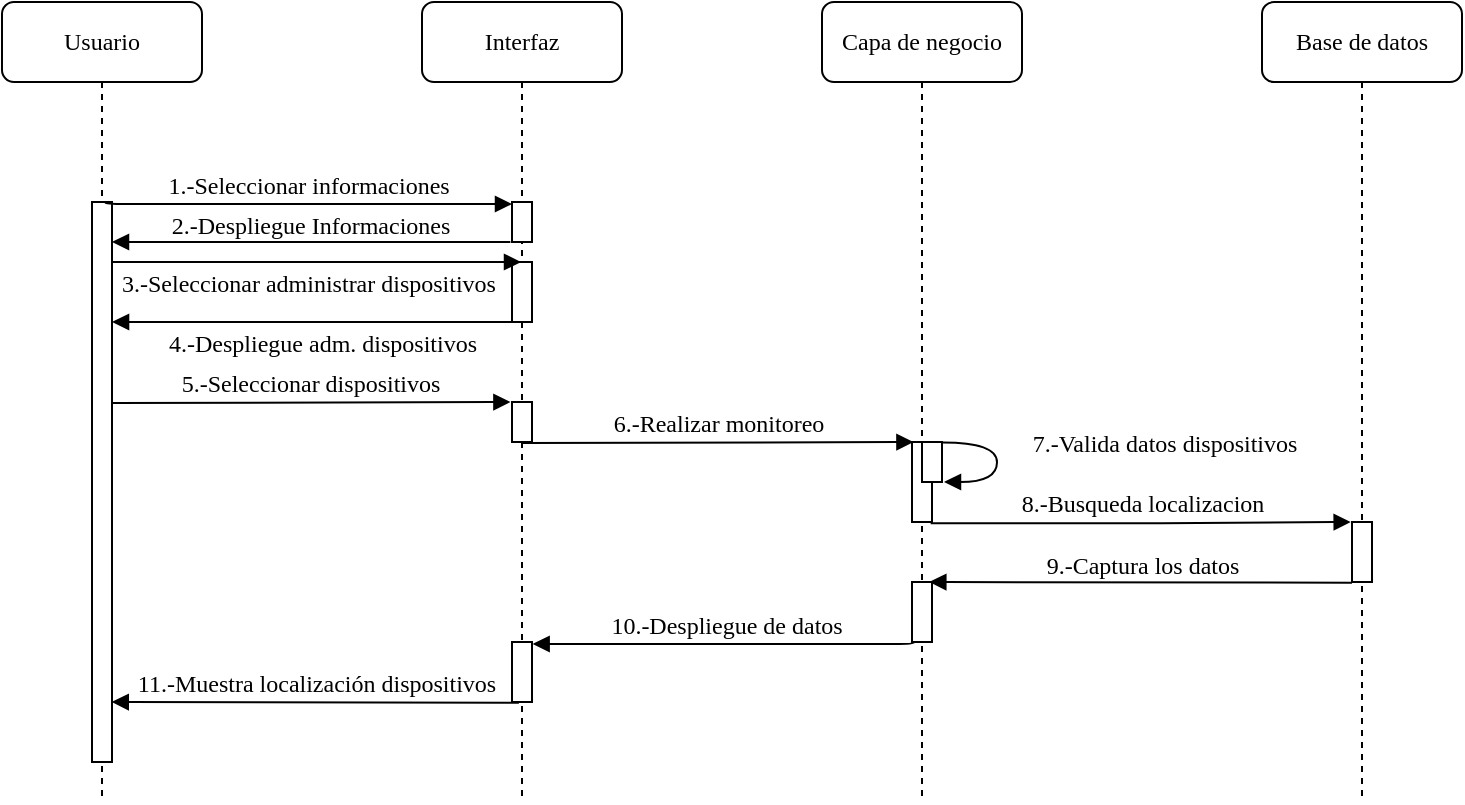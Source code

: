 <mxfile version="24.7.14">
  <diagram name="Página-1" id="nZAmSAwmiweM6L6BnX0c">
    <mxGraphModel grid="1" page="1" gridSize="10" guides="1" tooltips="1" connect="1" arrows="1" fold="1" pageScale="1" pageWidth="827" pageHeight="1169" math="0" shadow="0">
      <root>
        <mxCell id="0" />
        <mxCell id="1" parent="0" />
        <mxCell id="QRlBJae7Lshf3TAsS9Rg-1" value="Interfaz" style="shape=umlLifeline;perimeter=lifelinePerimeter;whiteSpace=wrap;html=1;container=1;collapsible=0;recursiveResize=0;outlineConnect=0;rounded=1;shadow=0;comic=0;labelBackgroundColor=none;strokeWidth=1;fontFamily=Verdana;fontSize=12;align=center;" vertex="1" parent="1">
          <mxGeometry x="400" y="40" width="100" height="400" as="geometry" />
        </mxCell>
        <mxCell id="QRlBJae7Lshf3TAsS9Rg-2" value="" style="html=1;points=[];perimeter=orthogonalPerimeter;rounded=0;shadow=0;comic=0;labelBackgroundColor=none;strokeWidth=1;fontFamily=Verdana;fontSize=12;align=center;" vertex="1" parent="QRlBJae7Lshf3TAsS9Rg-1">
          <mxGeometry x="45" y="100" width="10" height="20" as="geometry" />
        </mxCell>
        <mxCell id="QRlBJae7Lshf3TAsS9Rg-3" value="" style="html=1;points=[];perimeter=orthogonalPerimeter;rounded=0;shadow=0;comic=0;labelBackgroundColor=none;strokeWidth=1;fontFamily=Verdana;fontSize=12;align=center;" vertex="1" parent="QRlBJae7Lshf3TAsS9Rg-1">
          <mxGeometry x="45" y="130" width="10" height="30" as="geometry" />
        </mxCell>
        <mxCell id="QRlBJae7Lshf3TAsS9Rg-4" value="" style="html=1;points=[];perimeter=orthogonalPerimeter;rounded=0;shadow=0;comic=0;labelBackgroundColor=none;strokeWidth=1;fontFamily=Verdana;fontSize=12;align=center;" vertex="1" parent="QRlBJae7Lshf3TAsS9Rg-1">
          <mxGeometry x="45" y="320" width="10" height="30" as="geometry" />
        </mxCell>
        <mxCell id="QRlBJae7Lshf3TAsS9Rg-5" value="" style="html=1;points=[];perimeter=orthogonalPerimeter;rounded=0;shadow=0;comic=0;labelBackgroundColor=none;strokeWidth=1;fontFamily=Verdana;fontSize=12;align=center;" vertex="1" parent="QRlBJae7Lshf3TAsS9Rg-1">
          <mxGeometry x="45" y="200" width="10" height="20" as="geometry" />
        </mxCell>
        <mxCell id="QRlBJae7Lshf3TAsS9Rg-9" value="Capa de negocio" style="shape=umlLifeline;perimeter=lifelinePerimeter;whiteSpace=wrap;html=1;container=1;collapsible=0;recursiveResize=0;outlineConnect=0;rounded=1;shadow=0;comic=0;labelBackgroundColor=none;strokeWidth=1;fontFamily=Verdana;fontSize=12;align=center;" vertex="1" parent="1">
          <mxGeometry x="600" y="40" width="100" height="400" as="geometry" />
        </mxCell>
        <mxCell id="QRlBJae7Lshf3TAsS9Rg-10" value="" style="html=1;points=[];perimeter=orthogonalPerimeter;rounded=0;shadow=0;comic=0;labelBackgroundColor=none;strokeWidth=1;fontFamily=Verdana;fontSize=12;align=center;" vertex="1" parent="QRlBJae7Lshf3TAsS9Rg-9">
          <mxGeometry x="45" y="220" width="10" height="40" as="geometry" />
        </mxCell>
        <mxCell id="QRlBJae7Lshf3TAsS9Rg-11" value="" style="html=1;points=[];perimeter=orthogonalPerimeter;rounded=0;shadow=0;comic=0;labelBackgroundColor=none;strokeWidth=1;fontFamily=Verdana;fontSize=12;align=center;" vertex="1" parent="QRlBJae7Lshf3TAsS9Rg-9">
          <mxGeometry x="50" y="220" width="10" height="20" as="geometry" />
        </mxCell>
        <mxCell id="QRlBJae7Lshf3TAsS9Rg-12" value="7.-Valida datos dispositivos" style="html=1;verticalAlign=bottom;endArrow=block;labelBackgroundColor=none;fontFamily=Verdana;fontSize=12;elbow=vertical;edgeStyle=orthogonalEdgeStyle;curved=1;entryX=1.1;entryY=1;entryPerimeter=0;entryDx=0;entryDy=0;exitX=1.02;exitY=0.012;exitDx=0;exitDy=0;exitPerimeter=0;" edge="1" parent="QRlBJae7Lshf3TAsS9Rg-9" source="QRlBJae7Lshf3TAsS9Rg-11" target="QRlBJae7Lshf3TAsS9Rg-11">
          <mxGeometry x="0.008" y="83" relative="1" as="geometry">
            <mxPoint x="77.5" y="219.97" as="sourcePoint" />
            <mxPoint x="82.503" y="258.303" as="targetPoint" />
            <Array as="points">
              <mxPoint x="87.5" y="220" />
              <mxPoint x="87.5" y="240" />
            </Array>
            <mxPoint as="offset" />
          </mxGeometry>
        </mxCell>
        <mxCell id="QRlBJae7Lshf3TAsS9Rg-46" value="" style="html=1;points=[];perimeter=orthogonalPerimeter;rounded=0;shadow=0;comic=0;labelBackgroundColor=none;strokeWidth=1;fontFamily=Verdana;fontSize=12;align=center;" vertex="1" parent="QRlBJae7Lshf3TAsS9Rg-9">
          <mxGeometry x="45" y="290" width="10" height="30" as="geometry" />
        </mxCell>
        <mxCell id="QRlBJae7Lshf3TAsS9Rg-18" value="Base de datos" style="shape=umlLifeline;perimeter=lifelinePerimeter;whiteSpace=wrap;html=1;container=1;collapsible=0;recursiveResize=0;outlineConnect=0;rounded=1;shadow=0;comic=0;labelBackgroundColor=none;strokeWidth=1;fontFamily=Verdana;fontSize=12;align=center;" vertex="1" parent="1">
          <mxGeometry x="820" y="40" width="100" height="400" as="geometry" />
        </mxCell>
        <mxCell id="QRlBJae7Lshf3TAsS9Rg-19" value="" style="html=1;points=[];perimeter=orthogonalPerimeter;rounded=0;shadow=0;comic=0;labelBackgroundColor=none;strokeWidth=1;fontFamily=Verdana;fontSize=12;align=center;" vertex="1" parent="QRlBJae7Lshf3TAsS9Rg-18">
          <mxGeometry x="45" y="260" width="10" height="30" as="geometry" />
        </mxCell>
        <mxCell id="QRlBJae7Lshf3TAsS9Rg-21" value="Usuario" style="shape=umlLifeline;perimeter=lifelinePerimeter;whiteSpace=wrap;html=1;container=1;collapsible=0;recursiveResize=0;outlineConnect=0;rounded=1;shadow=0;comic=0;labelBackgroundColor=none;strokeWidth=1;fontFamily=Verdana;fontSize=12;align=center;" vertex="1" parent="1">
          <mxGeometry x="190" y="40" width="100" height="400" as="geometry" />
        </mxCell>
        <mxCell id="QRlBJae7Lshf3TAsS9Rg-22" value="" style="html=1;points=[];perimeter=orthogonalPerimeter;rounded=0;shadow=0;comic=0;labelBackgroundColor=none;strokeWidth=1;fontFamily=Verdana;fontSize=12;align=center;" vertex="1" parent="QRlBJae7Lshf3TAsS9Rg-21">
          <mxGeometry x="45" y="100" width="10" height="280" as="geometry" />
        </mxCell>
        <mxCell id="QRlBJae7Lshf3TAsS9Rg-23" value="1.-Seleccionar informaciones" style="html=1;verticalAlign=bottom;endArrow=block;entryX=0;entryY=0;labelBackgroundColor=none;fontFamily=Verdana;fontSize=12;edgeStyle=elbowEdgeStyle;elbow=vertical;exitX=0.68;exitY=-0.003;exitDx=0;exitDy=0;exitPerimeter=0;" edge="1" parent="1">
          <mxGeometry relative="1" as="geometry">
            <mxPoint x="241.8" y="140" as="sourcePoint" />
            <mxPoint as="offset" />
            <mxPoint x="445" y="141.5" as="targetPoint" />
          </mxGeometry>
        </mxCell>
        <mxCell id="QRlBJae7Lshf3TAsS9Rg-27" value="3.-Seleccionar administrar dispositivos" style="html=1;verticalAlign=bottom;endArrow=block;labelBackgroundColor=none;fontFamily=Verdana;fontSize=12;edgeStyle=elbowEdgeStyle;elbow=vertical;exitX=0.96;exitY=0.118;exitDx=0;exitDy=0;exitPerimeter=0;" edge="1" parent="1">
          <mxGeometry x="-0.041" y="-20" relative="1" as="geometry">
            <mxPoint x="244.6" y="170.01" as="sourcePoint" />
            <mxPoint x="449.5" y="170" as="targetPoint" />
            <mxPoint as="offset" />
          </mxGeometry>
        </mxCell>
        <mxCell id="QRlBJae7Lshf3TAsS9Rg-28" value="10.-Despliegue de datos" style="html=1;verticalAlign=bottom;endArrow=block;labelBackgroundColor=none;fontFamily=Verdana;fontSize=12;edgeStyle=elbowEdgeStyle;elbow=vertical;exitX=0.105;exitY=0.983;exitDx=0;exitDy=0;exitPerimeter=0;entryX=1.033;entryY=0.033;entryDx=0;entryDy=0;entryPerimeter=0;" edge="1" parent="1" source="QRlBJae7Lshf3TAsS9Rg-46" target="QRlBJae7Lshf3TAsS9Rg-4">
          <mxGeometry relative="1" as="geometry">
            <mxPoint x="640" y="360" as="sourcePoint" />
            <Array as="points">
              <mxPoint x="565.4" y="361" />
            </Array>
            <mxPoint x="510" y="361" as="targetPoint" />
          </mxGeometry>
        </mxCell>
        <mxCell id="QRlBJae7Lshf3TAsS9Rg-29" value="2.-Despliegue Informaciones" style="html=1;verticalAlign=bottom;endArrow=block;labelBackgroundColor=none;fontFamily=Verdana;fontSize=12;edgeStyle=elbowEdgeStyle;elbow=vertical;exitX=-0.08;exitY=1;exitDx=0;exitDy=0;exitPerimeter=0;" edge="1" parent="1" source="QRlBJae7Lshf3TAsS9Rg-2" target="QRlBJae7Lshf3TAsS9Rg-22">
          <mxGeometry x="0.003" y="1" relative="1" as="geometry">
            <mxPoint x="454.67" y="161.09" as="sourcePoint" />
            <mxPoint x="270" y="160" as="targetPoint" />
            <mxPoint as="offset" />
            <Array as="points">
              <mxPoint x="340" y="160" />
            </Array>
          </mxGeometry>
        </mxCell>
        <mxCell id="QRlBJae7Lshf3TAsS9Rg-30" value="4.-Despliegue adm. dispositivos" style="html=1;verticalAlign=bottom;endArrow=block;labelBackgroundColor=none;fontFamily=Verdana;fontSize=12;edgeStyle=elbowEdgeStyle;elbow=vertical;exitX=-0.04;exitY=1;exitDx=0;exitDy=0;exitPerimeter=0;entryX=1.003;entryY=0.216;entryDx=0;entryDy=0;entryPerimeter=0;" edge="1" parent="1" source="QRlBJae7Lshf3TAsS9Rg-3" target="QRlBJae7Lshf3TAsS9Rg-22">
          <mxGeometry x="-0.05" y="20" relative="1" as="geometry">
            <mxPoint x="449.0" y="201.09" as="sourcePoint" />
            <mxPoint x="260" y="200" as="targetPoint" />
            <mxPoint as="offset" />
            <Array as="points">
              <mxPoint x="260" y="200" />
            </Array>
          </mxGeometry>
        </mxCell>
        <mxCell id="QRlBJae7Lshf3TAsS9Rg-31" value="5.-Seleccionar dispositivos" style="html=1;verticalAlign=bottom;endArrow=block;labelBackgroundColor=none;fontFamily=Verdana;fontSize=12;edgeStyle=elbowEdgeStyle;elbow=vertical;entryX=-0.08;entryY=0;entryDx=0;entryDy=0;entryPerimeter=0;exitX=1.044;exitY=0.359;exitDx=0;exitDy=0;exitPerimeter=0;" edge="1" parent="1" source="QRlBJae7Lshf3TAsS9Rg-22" target="QRlBJae7Lshf3TAsS9Rg-5">
          <mxGeometry relative="1" as="geometry">
            <mxPoint x="300" y="240" as="sourcePoint" />
            <mxPoint as="offset" />
            <mxPoint x="410" y="240" as="targetPoint" />
            <Array as="points">
              <mxPoint x="340" y="240" />
            </Array>
          </mxGeometry>
        </mxCell>
        <mxCell id="QRlBJae7Lshf3TAsS9Rg-33" value="6.-Realizar monitoreo" style="html=1;verticalAlign=bottom;endArrow=block;labelBackgroundColor=none;fontFamily=Verdana;fontSize=12;edgeStyle=elbowEdgeStyle;elbow=vertical;exitX=1.057;exitY=0.321;exitDx=0;exitDy=0;exitPerimeter=0;entryX=0.071;entryY=0.043;entryDx=0;entryDy=0;entryPerimeter=0;" edge="1" parent="1">
          <mxGeometry x="-0.001" relative="1" as="geometry">
            <mxPoint x="450.0" y="260.5" as="sourcePoint" />
            <mxPoint as="offset" />
            <mxPoint x="645.71" y="260.86" as="targetPoint" />
            <Array as="points">
              <mxPoint x="544.43" y="260" />
            </Array>
          </mxGeometry>
        </mxCell>
        <mxCell id="QRlBJae7Lshf3TAsS9Rg-34" value="8.-Busqueda localizacion" style="html=1;verticalAlign=bottom;endArrow=block;labelBackgroundColor=none;fontFamily=Verdana;fontSize=12;edgeStyle=elbowEdgeStyle;elbow=vertical;exitX=0.933;exitY=1.017;exitDx=0;exitDy=0;exitPerimeter=0;entryX=-0.067;entryY=0;entryDx=0;entryDy=0;entryPerimeter=0;" edge="1" parent="1" source="QRlBJae7Lshf3TAsS9Rg-10" target="QRlBJae7Lshf3TAsS9Rg-19">
          <mxGeometry x="0.01" relative="1" as="geometry">
            <mxPoint x="656" y="280" as="sourcePoint" />
            <mxPoint as="offset" />
            <mxPoint x="855.57" y="280.85" as="targetPoint" />
          </mxGeometry>
        </mxCell>
        <mxCell id="QRlBJae7Lshf3TAsS9Rg-37" value="11.-Muestra localización dispositivos" style="html=1;verticalAlign=bottom;endArrow=block;labelBackgroundColor=none;fontFamily=Verdana;fontSize=12;edgeStyle=elbowEdgeStyle;elbow=vertical;exitX=0.343;exitY=1.014;exitDx=0;exitDy=0;exitPerimeter=0;entryX=0.989;entryY=0.893;entryDx=0;entryDy=0;entryPerimeter=0;" edge="1" parent="1" source="QRlBJae7Lshf3TAsS9Rg-4" target="QRlBJae7Lshf3TAsS9Rg-22">
          <mxGeometry x="0.0" relative="1" as="geometry">
            <mxPoint x="414" y="440.05" as="sourcePoint" />
            <Array as="points">
              <mxPoint x="350" y="390" />
            </Array>
            <mxPoint x="284" y="440.05" as="targetPoint" />
            <mxPoint as="offset" />
          </mxGeometry>
        </mxCell>
        <mxCell id="QRlBJae7Lshf3TAsS9Rg-45" value="9.-Captura los datos" style="html=1;verticalAlign=bottom;endArrow=block;labelBackgroundColor=none;fontFamily=Verdana;fontSize=12;edgeStyle=elbowEdgeStyle;elbow=vertical;exitX=0;exitY=1.011;exitDx=0;exitDy=0;exitPerimeter=0;entryX=0.867;entryY=0.033;entryDx=0;entryDy=0;entryPerimeter=0;" edge="1" parent="1" source="QRlBJae7Lshf3TAsS9Rg-19" target="QRlBJae7Lshf3TAsS9Rg-46">
          <mxGeometry x="-0.009" y="1" relative="1" as="geometry">
            <mxPoint x="857" y="329" as="sourcePoint" />
            <Array as="points">
              <mxPoint x="782.4" y="330" />
            </Array>
            <mxPoint x="700" y="330" as="targetPoint" />
            <mxPoint as="offset" />
          </mxGeometry>
        </mxCell>
      </root>
    </mxGraphModel>
  </diagram>
</mxfile>
